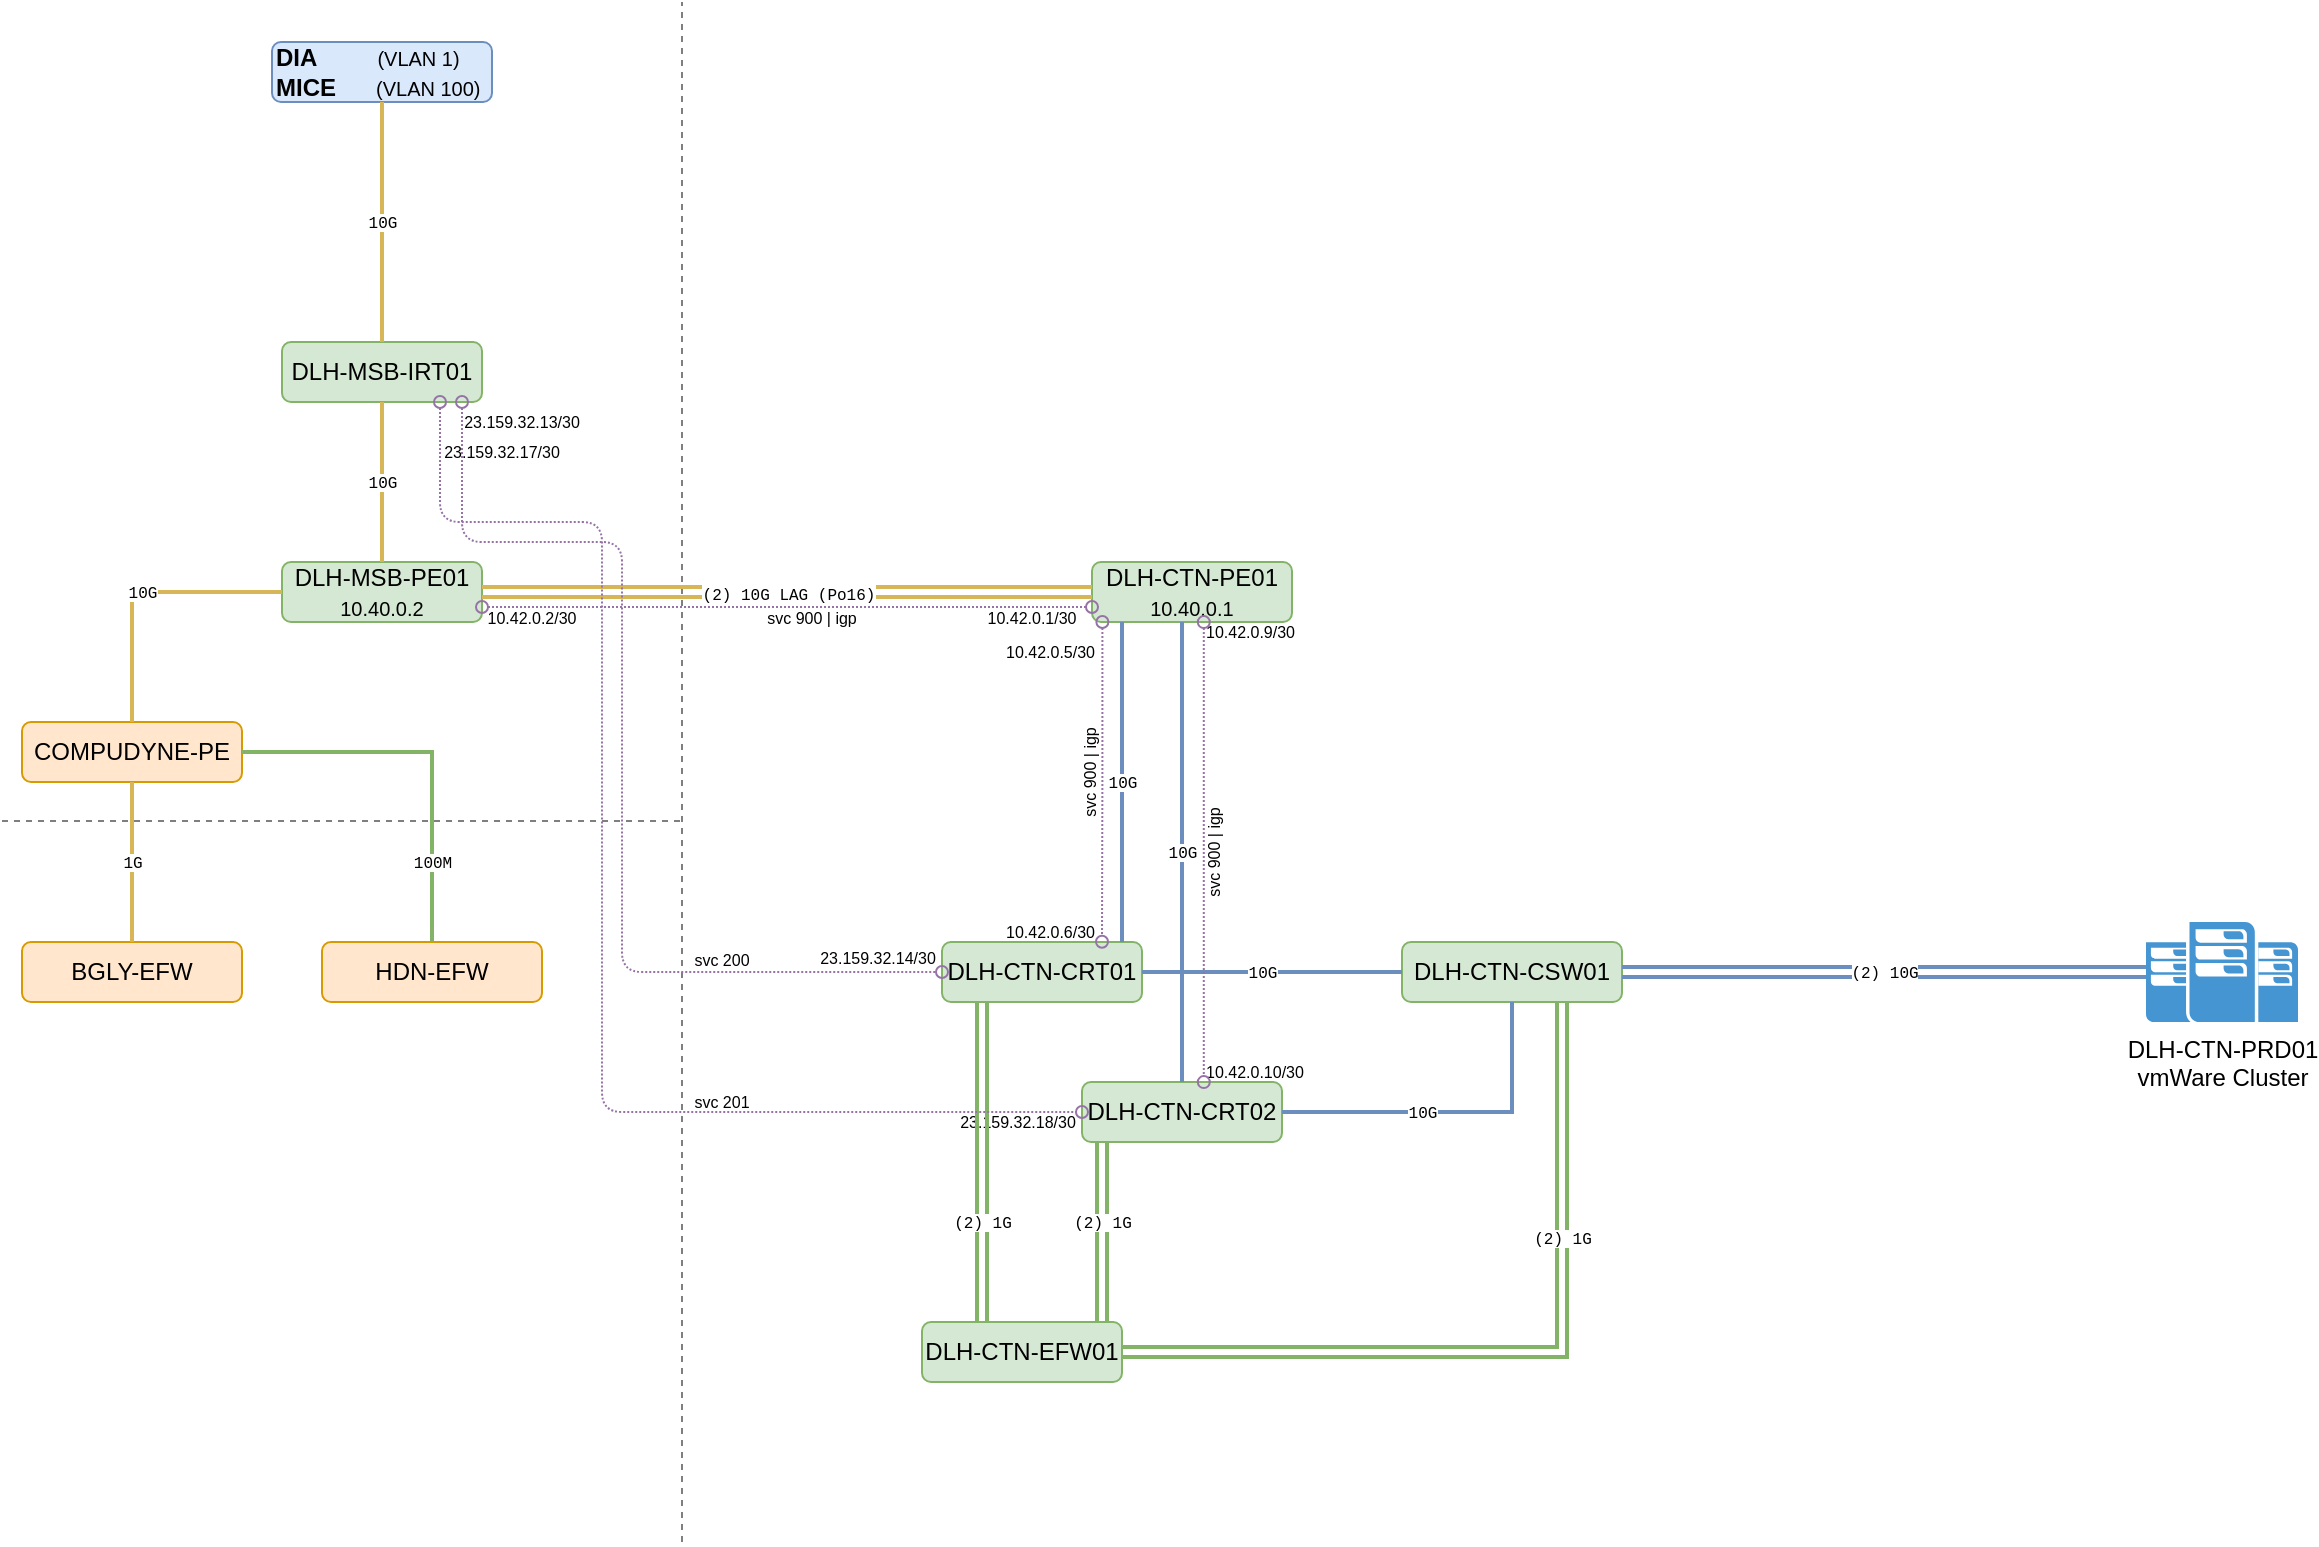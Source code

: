 <mxfile version="12.9.6" type="github">
  <diagram id="_wZCIX21bVTnccCvDHll" name="duluth network">
    <mxGraphModel dx="446" dy="454" grid="1" gridSize="10" guides="1" tooltips="1" connect="1" arrows="1" fold="1" page="1" pageScale="1" pageWidth="850" pageHeight="1100" math="0" shadow="0">
      <root>
        <mxCell id="0" />
        <mxCell id="1" parent="0" />
        <mxCell id="kESvJMbOoLiE9TMQdQq1-1" value="DLH-MSB-IRT01" style="rounded=1;whiteSpace=wrap;html=1;fillColor=#d5e8d4;strokeColor=#82b366;" parent="1" vertex="1">
          <mxGeometry x="160" y="200" width="100" height="30" as="geometry" />
        </mxCell>
        <mxCell id="kESvJMbOoLiE9TMQdQq1-5" value="&lt;b&gt;DIA&lt;/b&gt;&amp;nbsp; &amp;nbsp; &amp;nbsp; &amp;nbsp; &amp;nbsp;&lt;font style=&quot;font-size: 10px&quot;&gt;(VLAN 1)&lt;/font&gt;&lt;br&gt;&lt;b&gt;MICE&lt;/b&gt;&amp;nbsp; &amp;nbsp; &amp;nbsp; &lt;font style=&quot;font-size: 10px&quot;&gt;(VLAN 100)&lt;/font&gt;" style="rounded=1;whiteSpace=wrap;html=1;align=left;fillColor=#dae8fc;strokeColor=#6c8ebf;" parent="1" vertex="1">
          <mxGeometry x="155" y="50" width="110" height="30" as="geometry" />
        </mxCell>
        <mxCell id="kESvJMbOoLiE9TMQdQq1-2" value="DLH-MSB-PE01&lt;br&gt;&lt;font style=&quot;font-size: 10px&quot;&gt;10.40.0.2&lt;/font&gt;" style="rounded=1;whiteSpace=wrap;html=1;fillColor=#d5e8d4;strokeColor=#82b366;" parent="1" vertex="1">
          <mxGeometry x="160" y="310" width="100" height="30" as="geometry" />
        </mxCell>
        <mxCell id="kESvJMbOoLiE9TMQdQq1-13" value="DLH-CTN-PE01&lt;br&gt;&lt;font style=&quot;font-size: 10px&quot;&gt;10.40.0.1&lt;/font&gt;" style="rounded=1;whiteSpace=wrap;html=1;fillColor=#d5e8d4;strokeColor=#82b366;" parent="1" vertex="1">
          <mxGeometry x="565" y="310" width="100" height="30" as="geometry" />
        </mxCell>
        <mxCell id="kESvJMbOoLiE9TMQdQq1-17" value="DLH-CTN-CRT02" style="rounded=1;whiteSpace=wrap;html=1;fillColor=#d5e8d4;strokeColor=#82b366;" parent="1" vertex="1">
          <mxGeometry x="560" y="570" width="100" height="30" as="geometry" />
        </mxCell>
        <mxCell id="kESvJMbOoLiE9TMQdQq1-15" value="DLH-CTN-CRT01" style="rounded=1;whiteSpace=wrap;html=1;fillColor=#d5e8d4;strokeColor=#82b366;" parent="1" vertex="1">
          <mxGeometry x="490" y="500" width="100" height="30" as="geometry" />
        </mxCell>
        <mxCell id="kESvJMbOoLiE9TMQdQq1-7" value="COMPUDYNE-PE" style="rounded=1;whiteSpace=wrap;html=1;fillColor=#ffe6cc;strokeColor=#d79b00;" parent="1" vertex="1">
          <mxGeometry x="30" y="390" width="110" height="30" as="geometry" />
        </mxCell>
        <mxCell id="kESvJMbOoLiE9TMQdQq1-11" value="HDN-EFW" style="rounded=1;whiteSpace=wrap;html=1;fillColor=#ffe6cc;strokeColor=#d79b00;" parent="1" vertex="1">
          <mxGeometry x="180" y="500" width="110" height="30" as="geometry" />
        </mxCell>
        <mxCell id="kESvJMbOoLiE9TMQdQq1-9" value="BGLY-EFW" style="rounded=1;whiteSpace=wrap;html=1;fillColor=#ffe6cc;strokeColor=#d79b00;" parent="1" vertex="1">
          <mxGeometry x="30" y="500" width="110" height="30" as="geometry" />
        </mxCell>
        <mxCell id="kESvJMbOoLiE9TMQdQq1-20" value="DLH-CTN-CSW01" style="rounded=1;whiteSpace=wrap;html=1;fillColor=#d5e8d4;strokeColor=#82b366;" parent="1" vertex="1">
          <mxGeometry x="720" y="500" width="110" height="30" as="geometry" />
        </mxCell>
        <mxCell id="kESvJMbOoLiE9TMQdQq1-26" value="DLH-CTN-EFW01" style="rounded=1;whiteSpace=wrap;html=1;fillColor=#d5e8d4;strokeColor=#82b366;" parent="1" vertex="1">
          <mxGeometry x="480" y="690" width="100" height="30" as="geometry" />
        </mxCell>
        <mxCell id="kESvJMbOoLiE9TMQdQq1-29" value="DLH-CTN-PRD01&lt;br&gt;vmWare Cluster" style="pointerEvents=1;shadow=0;dashed=0;html=1;strokeColor=none;fillColor=#4495D1;labelPosition=center;verticalLabelPosition=bottom;verticalAlign=top;align=center;outlineConnect=0;shape=mxgraph.veeam.data_center;" parent="1" vertex="1">
          <mxGeometry x="1092" y="490" width="76" height="50" as="geometry" />
        </mxCell>
        <mxCell id="kESvJMbOoLiE9TMQdQq1-31" value="" style="endArrow=none;dashed=1;html=1;strokeWidth=1;opacity=50;" parent="1" edge="1">
          <mxGeometry width="50" height="50" relative="1" as="geometry">
            <mxPoint x="360" y="800" as="sourcePoint" />
            <mxPoint x="360" y="30" as="targetPoint" />
          </mxGeometry>
        </mxCell>
        <mxCell id="kESvJMbOoLiE9TMQdQq1-32" value="" style="endArrow=none;dashed=1;html=1;strokeWidth=1;opacity=50;" parent="1" edge="1">
          <mxGeometry width="50" height="50" relative="1" as="geometry">
            <mxPoint x="20" y="439.5" as="sourcePoint" />
            <mxPoint x="360" y="439.5" as="targetPoint" />
          </mxGeometry>
        </mxCell>
        <mxCell id="Kl6SVJsnWVhjvLM3U9N9-1" value="svc 200" style="text;html=1;strokeColor=none;fillColor=none;align=center;verticalAlign=middle;whiteSpace=wrap;rounded=0;comic=1;fontSize=8;" vertex="1" parent="1">
          <mxGeometry x="350" y="504" width="60" height="10" as="geometry" />
        </mxCell>
        <mxCell id="Kl6SVJsnWVhjvLM3U9N9-2" value="svc 201" style="text;html=1;strokeColor=none;fillColor=none;align=center;verticalAlign=middle;whiteSpace=wrap;rounded=0;comic=1;fontSize=8;" vertex="1" parent="1">
          <mxGeometry x="350" y="575" width="60" height="10" as="geometry" />
        </mxCell>
        <mxCell id="Kl6SVJsnWVhjvLM3U9N9-3" value="23.159.32.17/30" style="text;html=1;strokeColor=none;fillColor=none;align=center;verticalAlign=middle;whiteSpace=wrap;rounded=0;comic=1;fontSize=8;" vertex="1" parent="1">
          <mxGeometry x="240" y="250" width="60" height="10" as="geometry" />
        </mxCell>
        <mxCell id="Kl6SVJsnWVhjvLM3U9N9-5" value="23.159.32.18/30" style="text;html=1;strokeColor=none;fillColor=none;align=center;verticalAlign=middle;whiteSpace=wrap;rounded=0;comic=1;fontSize=8;" vertex="1" parent="1">
          <mxGeometry x="498" y="585" width="60" height="10" as="geometry" />
        </mxCell>
        <mxCell id="kESvJMbOoLiE9TMQdQq1-36" value="L2" parent="0" />
        <mxCell id="kESvJMbOoLiE9TMQdQq1-49" value="&lt;font face=&quot;Courier New&quot; style=&quot;font-size: 8px;&quot;&gt;(2) 1G&lt;/font&gt;" style="edgeStyle=orthogonalEdgeStyle;rounded=0;orthogonalLoop=1;jettySize=auto;html=1;endArrow=none;endFill=0;strokeWidth=2;fillColor=#d5e8d4;strokeColor=#82b366;shape=link;spacing=2;fontSize=8;" parent="kESvJMbOoLiE9TMQdQq1-36" source="kESvJMbOoLiE9TMQdQq1-15" target="kESvJMbOoLiE9TMQdQq1-26" edge="1">
          <mxGeometry x="0.5" y="-10" relative="1" as="geometry">
            <mxPoint x="529.31" y="680" as="targetPoint" />
            <mxPoint x="529.31" y="590" as="sourcePoint" />
            <Array as="points">
              <mxPoint x="510" y="650" />
              <mxPoint x="510" y="650" />
            </Array>
            <mxPoint x="10" y="-10" as="offset" />
          </mxGeometry>
        </mxCell>
        <mxCell id="kESvJMbOoLiE9TMQdQq1-6" value="&lt;font face=&quot;Courier New&quot; style=&quot;font-size: 8px;&quot;&gt;10G&lt;/font&gt;" style="rounded=0;orthogonalLoop=1;jettySize=auto;html=1;endArrow=none;endFill=0;strokeWidth=2;fillColor=#fff2cc;strokeColor=#d6b656;fontSize=8;" parent="kESvJMbOoLiE9TMQdQq1-36" source="kESvJMbOoLiE9TMQdQq1-1" target="kESvJMbOoLiE9TMQdQq1-5" edge="1">
          <mxGeometry relative="1" as="geometry" />
        </mxCell>
        <mxCell id="kESvJMbOoLiE9TMQdQq1-3" value="&lt;font face=&quot;Courier New&quot; style=&quot;font-size: 8px;&quot;&gt;10G&lt;/font&gt;" style="edgeStyle=orthogonalEdgeStyle;rounded=0;orthogonalLoop=1;jettySize=auto;html=1;endArrow=none;endFill=0;fillColor=#fff2cc;strokeColor=#d6b656;strokeWidth=2;fontSize=8;" parent="kESvJMbOoLiE9TMQdQq1-36" source="kESvJMbOoLiE9TMQdQq1-1" target="kESvJMbOoLiE9TMQdQq1-2" edge="1">
          <mxGeometry relative="1" as="geometry" />
        </mxCell>
        <mxCell id="kESvJMbOoLiE9TMQdQq1-8" value="&lt;font face=&quot;Courier New&quot; style=&quot;font-size: 8px;&quot;&gt;10G&lt;/font&gt;" style="edgeStyle=orthogonalEdgeStyle;rounded=0;orthogonalLoop=1;jettySize=auto;html=1;endArrow=none;endFill=0;strokeWidth=2;fillColor=#fff2cc;strokeColor=#d6b656;fontSize=8;" parent="kESvJMbOoLiE9TMQdQq1-36" source="kESvJMbOoLiE9TMQdQq1-2" target="kESvJMbOoLiE9TMQdQq1-7" edge="1">
          <mxGeometry relative="1" as="geometry" />
        </mxCell>
        <mxCell id="kESvJMbOoLiE9TMQdQq1-10" value="&lt;font face=&quot;Courier New&quot; style=&quot;font-size: 8px;&quot;&gt;1G&lt;/font&gt;" style="edgeStyle=orthogonalEdgeStyle;rounded=0;orthogonalLoop=1;jettySize=auto;html=1;endArrow=none;endFill=0;strokeWidth=2;fillColor=#fff2cc;strokeColor=#d6b656;fontSize=8;" parent="kESvJMbOoLiE9TMQdQq1-36" source="kESvJMbOoLiE9TMQdQq1-7" target="kESvJMbOoLiE9TMQdQq1-9" edge="1">
          <mxGeometry relative="1" as="geometry" />
        </mxCell>
        <mxCell id="kESvJMbOoLiE9TMQdQq1-12" value="&lt;font face=&quot;Courier New&quot; style=&quot;font-size: 8px;&quot;&gt;100M&lt;/font&gt;" style="edgeStyle=orthogonalEdgeStyle;rounded=0;orthogonalLoop=1;jettySize=auto;html=1;endArrow=none;endFill=0;strokeWidth=2;fillColor=#d5e8d4;strokeColor=#82b366;fontSize=8;" parent="kESvJMbOoLiE9TMQdQq1-36" source="kESvJMbOoLiE9TMQdQq1-7" target="kESvJMbOoLiE9TMQdQq1-11" edge="1">
          <mxGeometry x="0.579" relative="1" as="geometry">
            <mxPoint as="offset" />
          </mxGeometry>
        </mxCell>
        <mxCell id="kESvJMbOoLiE9TMQdQq1-19" value="&lt;font face=&quot;Courier New&quot; style=&quot;font-size: 8px&quot;&gt;(2) 10G LAG (Po16)&lt;/font&gt;" style="edgeStyle=orthogonalEdgeStyle;rounded=0;orthogonalLoop=1;jettySize=auto;html=1;endArrow=none;endFill=0;strokeWidth=2;fillColor=#fff2cc;strokeColor=#d6b656;shape=link;" parent="kESvJMbOoLiE9TMQdQq1-36" source="kESvJMbOoLiE9TMQdQq1-2" target="kESvJMbOoLiE9TMQdQq1-13" edge="1">
          <mxGeometry relative="1" as="geometry">
            <mxPoint x="260" y="324.5" as="sourcePoint" />
            <mxPoint x="580" y="324.5" as="targetPoint" />
          </mxGeometry>
        </mxCell>
        <mxCell id="kESvJMbOoLiE9TMQdQq1-16" value="&lt;font face=&quot;Courier New&quot; style=&quot;font-size: 8px;&quot;&gt;10G&lt;/font&gt;" style="edgeStyle=orthogonalEdgeStyle;rounded=0;orthogonalLoop=1;jettySize=auto;html=1;endArrow=none;endFill=0;strokeWidth=2;fillColor=#dae8fc;strokeColor=#6c8ebf;fontSize=8;" parent="kESvJMbOoLiE9TMQdQq1-36" source="kESvJMbOoLiE9TMQdQq1-13" target="kESvJMbOoLiE9TMQdQq1-15" edge="1">
          <mxGeometry relative="1" as="geometry">
            <Array as="points">
              <mxPoint x="580" y="390" />
              <mxPoint x="580" y="390" />
            </Array>
          </mxGeometry>
        </mxCell>
        <mxCell id="kESvJMbOoLiE9TMQdQq1-18" value="&lt;font face=&quot;Courier New&quot; style=&quot;font-size: 8px;&quot;&gt;10G&lt;/font&gt;" style="edgeStyle=orthogonalEdgeStyle;rounded=0;orthogonalLoop=1;jettySize=auto;html=1;endArrow=none;endFill=0;strokeWidth=2;fillColor=#dae8fc;strokeColor=#6c8ebf;fontSize=8;" parent="kESvJMbOoLiE9TMQdQq1-36" source="kESvJMbOoLiE9TMQdQq1-13" target="kESvJMbOoLiE9TMQdQq1-17" edge="1">
          <mxGeometry relative="1" as="geometry">
            <Array as="points">
              <mxPoint x="610" y="380" />
              <mxPoint x="610" y="380" />
            </Array>
          </mxGeometry>
        </mxCell>
        <mxCell id="kESvJMbOoLiE9TMQdQq1-22" value="&lt;font face=&quot;Courier New&quot; style=&quot;font-size: 8px;&quot;&gt;10G&lt;/font&gt;" style="edgeStyle=orthogonalEdgeStyle;rounded=0;orthogonalLoop=1;jettySize=auto;html=1;endArrow=none;endFill=0;strokeWidth=2;fillColor=#dae8fc;strokeColor=#6c8ebf;fontSize=8;" parent="kESvJMbOoLiE9TMQdQq1-36" source="kESvJMbOoLiE9TMQdQq1-17" target="kESvJMbOoLiE9TMQdQq1-20" edge="1">
          <mxGeometry x="-0.177" relative="1" as="geometry">
            <mxPoint x="720" y="590" as="sourcePoint" />
            <mxPoint as="offset" />
          </mxGeometry>
        </mxCell>
        <mxCell id="kESvJMbOoLiE9TMQdQq1-21" value="&lt;font face=&quot;Courier New&quot; style=&quot;font-size: 8px;&quot;&gt;10G&lt;/font&gt;" style="edgeStyle=orthogonalEdgeStyle;rounded=0;orthogonalLoop=1;jettySize=auto;html=1;endArrow=none;endFill=0;strokeWidth=2;fillColor=#dae8fc;strokeColor=#6c8ebf;fontSize=8;" parent="kESvJMbOoLiE9TMQdQq1-36" source="kESvJMbOoLiE9TMQdQq1-15" target="kESvJMbOoLiE9TMQdQq1-20" edge="1">
          <mxGeometry x="-0.077" relative="1" as="geometry">
            <mxPoint x="510" y="440" as="sourcePoint" />
            <mxPoint x="680" y="540" as="targetPoint" />
            <mxPoint as="offset" />
          </mxGeometry>
        </mxCell>
        <mxCell id="kESvJMbOoLiE9TMQdQq1-27" value="&lt;font face=&quot;Courier New&quot; style=&quot;font-size: 8px;&quot;&gt;(2) 10G&lt;/font&gt;" style="edgeStyle=orthogonalEdgeStyle;rounded=0;orthogonalLoop=1;jettySize=auto;html=1;endArrow=none;endFill=0;strokeWidth=2;fillColor=#dae8fc;strokeColor=#6c8ebf;shape=link;fontSize=8;" parent="kESvJMbOoLiE9TMQdQq1-36" source="kESvJMbOoLiE9TMQdQq1-20" target="kESvJMbOoLiE9TMQdQq1-29" edge="1">
          <mxGeometry relative="1" as="geometry">
            <mxPoint x="805" y="440" as="targetPoint" />
          </mxGeometry>
        </mxCell>
        <mxCell id="kESvJMbOoLiE9TMQdQq1-30" value="&lt;font face=&quot;Courier New&quot; style=&quot;font-size: 8px;&quot;&gt;(2) 1G&lt;/font&gt;" style="edgeStyle=orthogonalEdgeStyle;rounded=0;orthogonalLoop=1;jettySize=auto;html=1;endArrow=none;endFill=0;strokeWidth=2;fillColor=#d5e8d4;strokeColor=#82b366;shape=link;fontSize=8;" parent="kESvJMbOoLiE9TMQdQq1-36" source="kESvJMbOoLiE9TMQdQq1-26" target="kESvJMbOoLiE9TMQdQq1-20" edge="1">
          <mxGeometry x="0.402" relative="1" as="geometry">
            <Array as="points">
              <mxPoint x="800" y="705" />
            </Array>
            <mxPoint as="offset" />
          </mxGeometry>
        </mxCell>
        <mxCell id="kESvJMbOoLiE9TMQdQq1-24" value="&lt;font face=&quot;Courier New&quot; style=&quot;font-size: 8px;&quot;&gt;(2) 1G&lt;/font&gt;" style="edgeStyle=orthogonalEdgeStyle;rounded=0;orthogonalLoop=1;jettySize=auto;html=1;endArrow=none;endFill=0;strokeWidth=2;fillColor=#d5e8d4;strokeColor=#82b366;shape=link;spacing=2;fontSize=8;" parent="kESvJMbOoLiE9TMQdQq1-36" source="kESvJMbOoLiE9TMQdQq1-17" target="kESvJMbOoLiE9TMQdQq1-26" edge="1">
          <mxGeometry x="0.556" y="-30" relative="1" as="geometry">
            <mxPoint x="865" y="430" as="targetPoint" />
            <Array as="points">
              <mxPoint x="570" y="670" />
              <mxPoint x="570" y="670" />
            </Array>
            <mxPoint x="30" y="-30" as="offset" />
          </mxGeometry>
        </mxCell>
        <mxCell id="kESvJMbOoLiE9TMQdQq1-37" value="L3" parent="0" />
        <mxCell id="kESvJMbOoLiE9TMQdQq1-35" style="edgeStyle=orthogonalEdgeStyle;rounded=1;comic=0;jumpStyle=none;jumpSize=6;orthogonalLoop=1;jettySize=auto;html=1;dashed=1;dashPattern=1 1;startArrow=oval;startFill=0;sourcePerimeterSpacing=5;endArrow=oval;endFill=0;strokeWidth=1;exitX=1;exitY=0.75;exitDx=0;exitDy=0;entryX=0;entryY=0.75;entryDx=0;entryDy=0;fillColor=#e1d5e7;strokeColor=#9673a6;" parent="kESvJMbOoLiE9TMQdQq1-37" source="kESvJMbOoLiE9TMQdQq1-2" target="kESvJMbOoLiE9TMQdQq1-13" edge="1">
          <mxGeometry relative="1" as="geometry">
            <Array as="points">
              <mxPoint x="350" y="333" />
              <mxPoint x="350" y="333" />
            </Array>
          </mxGeometry>
        </mxCell>
        <mxCell id="kESvJMbOoLiE9TMQdQq1-39" value="10.42.0.1/30" style="text;html=1;strokeColor=none;fillColor=none;align=center;verticalAlign=middle;whiteSpace=wrap;rounded=0;comic=1;fontSize=8;" parent="kESvJMbOoLiE9TMQdQq1-37" vertex="1">
          <mxGeometry x="510" y="333" width="50" height="10" as="geometry" />
        </mxCell>
        <mxCell id="kESvJMbOoLiE9TMQdQq1-40" value="10.42.0.2/30" style="text;html=1;strokeColor=none;fillColor=none;align=center;verticalAlign=middle;whiteSpace=wrap;rounded=0;comic=1;fontSize=8;" parent="kESvJMbOoLiE9TMQdQq1-37" vertex="1">
          <mxGeometry x="260" y="333" width="50" height="10" as="geometry" />
        </mxCell>
        <mxCell id="kESvJMbOoLiE9TMQdQq1-41" value="svc 900 | igp" style="text;html=1;strokeColor=none;fillColor=none;align=center;verticalAlign=middle;whiteSpace=wrap;rounded=0;comic=1;fontSize=8;" parent="kESvJMbOoLiE9TMQdQq1-37" vertex="1">
          <mxGeometry x="395" y="333" width="60" height="10" as="geometry" />
        </mxCell>
        <mxCell id="kESvJMbOoLiE9TMQdQq1-46" value="10.42.0.5/30" style="text;html=1;strokeColor=none;fillColor=none;align=left;verticalAlign=middle;whiteSpace=wrap;rounded=0;comic=1;fontSize=8;" parent="kESvJMbOoLiE9TMQdQq1-37" vertex="1">
          <mxGeometry x="520" y="350" width="50" height="10" as="geometry" />
        </mxCell>
        <mxCell id="kESvJMbOoLiE9TMQdQq1-48" value="10.42.0.9/30" style="text;html=1;strokeColor=none;fillColor=none;align=left;verticalAlign=middle;whiteSpace=wrap;rounded=0;comic=1;fontSize=8;" parent="kESvJMbOoLiE9TMQdQq1-37" vertex="1">
          <mxGeometry x="620" y="340" width="49" height="9" as="geometry" />
        </mxCell>
        <mxCell id="kESvJMbOoLiE9TMQdQq1-43" value="10.42.0.6/30" style="text;html=1;strokeColor=none;fillColor=none;align=left;verticalAlign=middle;whiteSpace=wrap;rounded=0;comic=1;fontSize=8;" parent="kESvJMbOoLiE9TMQdQq1-37" vertex="1">
          <mxGeometry x="520" y="490" width="50" height="10" as="geometry" />
        </mxCell>
        <mxCell id="kESvJMbOoLiE9TMQdQq1-47" value="10.42.0.10/30" style="text;html=1;strokeColor=none;fillColor=none;align=left;verticalAlign=middle;whiteSpace=wrap;rounded=0;comic=1;fontSize=8;" parent="kESvJMbOoLiE9TMQdQq1-37" vertex="1">
          <mxGeometry x="620" y="560" width="50" height="10" as="geometry" />
        </mxCell>
        <mxCell id="X_rIFtFeMd0tIJMBMbQ9-3" style="edgeStyle=orthogonalEdgeStyle;rounded=1;comic=0;jumpStyle=none;jumpSize=6;orthogonalLoop=1;jettySize=auto;html=1;dashed=1;dashPattern=1 1;startArrow=oval;startFill=0;sourcePerimeterSpacing=5;endArrow=oval;endFill=0;strokeWidth=1;fillColor=#e1d5e7;strokeColor=#9673a6;entryX=0.8;entryY=-0.005;entryDx=0;entryDy=0;entryPerimeter=0;exitX=0.052;exitY=0.999;exitDx=0;exitDy=0;exitPerimeter=0;" parent="kESvJMbOoLiE9TMQdQq1-37" source="kESvJMbOoLiE9TMQdQq1-13" target="kESvJMbOoLiE9TMQdQq1-15" edge="1">
          <mxGeometry relative="1" as="geometry">
            <mxPoint x="520" y="380" as="sourcePoint" />
            <mxPoint x="540" y="460" as="targetPoint" />
          </mxGeometry>
        </mxCell>
        <mxCell id="X_rIFtFeMd0tIJMBMbQ9-5" style="edgeStyle=orthogonalEdgeStyle;rounded=1;comic=0;jumpStyle=none;jumpSize=6;orthogonalLoop=1;jettySize=auto;html=1;dashed=1;dashPattern=1 1;startArrow=oval;startFill=0;sourcePerimeterSpacing=5;endArrow=oval;endFill=0;strokeWidth=1;fillColor=#e1d5e7;strokeColor=#9673a6;entryX=0.609;entryY=0.002;entryDx=0;entryDy=0;entryPerimeter=0;exitX=0.559;exitY=1.002;exitDx=0;exitDy=0;exitPerimeter=0;" parent="kESvJMbOoLiE9TMQdQq1-37" source="kESvJMbOoLiE9TMQdQq1-13" target="kESvJMbOoLiE9TMQdQq1-17" edge="1">
          <mxGeometry relative="1" as="geometry">
            <mxPoint x="640" y="360" as="sourcePoint" />
            <mxPoint x="664.5" y="530.0" as="targetPoint" />
          </mxGeometry>
        </mxCell>
        <mxCell id="X_rIFtFeMd0tIJMBMbQ9-1" value="23.159.32.13/30" style="text;html=1;strokeColor=none;fillColor=none;align=center;verticalAlign=middle;whiteSpace=wrap;rounded=0;comic=1;fontSize=8;" parent="kESvJMbOoLiE9TMQdQq1-37" vertex="1">
          <mxGeometry x="250" y="235" width="60" height="10" as="geometry" />
        </mxCell>
        <mxCell id="X_rIFtFeMd0tIJMBMbQ9-2" value="23.159.32.14/30" style="text;html=1;strokeColor=none;fillColor=none;align=center;verticalAlign=middle;whiteSpace=wrap;rounded=0;comic=1;fontSize=8;" parent="kESvJMbOoLiE9TMQdQq1-37" vertex="1">
          <mxGeometry x="428" y="503" width="60" height="10" as="geometry" />
        </mxCell>
        <mxCell id="X_rIFtFeMd0tIJMBMbQ9-8" value="svc 900 | igp" style="text;html=1;strokeColor=none;fillColor=none;align=center;verticalAlign=middle;whiteSpace=wrap;rounded=0;comic=1;fontSize=8;rotation=-90;" parent="kESvJMbOoLiE9TMQdQq1-37" vertex="1">
          <mxGeometry x="596" y="450" width="60" height="10" as="geometry" />
        </mxCell>
        <mxCell id="X_rIFtFeMd0tIJMBMbQ9-7" value="svc 900 | igp" style="text;html=1;strokeColor=none;fillColor=none;align=center;verticalAlign=middle;whiteSpace=wrap;rounded=0;comic=1;fontSize=8;rotation=-90;" parent="kESvJMbOoLiE9TMQdQq1-37" vertex="1">
          <mxGeometry x="534" y="410" width="60" height="10" as="geometry" />
        </mxCell>
        <mxCell id="kESvJMbOoLiE9TMQdQq1-38" value="EVC" parent="0" />
        <mxCell id="kESvJMbOoLiE9TMQdQq1-34" value="" style="endArrow=oval;dashed=1;html=1;strokeWidth=1;edgeStyle=orthogonalEdgeStyle;jumpSize=6;rounded=1;fillColor=#e1d5e7;strokeColor=#9673a6;dashPattern=1 1;startArrow=oval;startFill=0;endFill=0;jumpStyle=none;exitX=0.79;exitY=1;exitDx=0;exitDy=0;exitPerimeter=0;" parent="kESvJMbOoLiE9TMQdQq1-38" source="kESvJMbOoLiE9TMQdQq1-1" target="kESvJMbOoLiE9TMQdQq1-17" edge="1">
          <mxGeometry width="50" height="50" relative="1" as="geometry">
            <mxPoint x="260" y="260" as="sourcePoint" />
            <mxPoint x="530" y="610" as="targetPoint" />
            <Array as="points">
              <mxPoint x="239" y="290" />
              <mxPoint x="320" y="290" />
              <mxPoint x="320" y="585" />
            </Array>
          </mxGeometry>
        </mxCell>
        <mxCell id="kESvJMbOoLiE9TMQdQq1-33" value="" style="endArrow=oval;dashed=1;html=1;strokeWidth=1;edgeStyle=orthogonalEdgeStyle;jumpSize=6;rounded=1;entryX=0;entryY=0.5;entryDx=0;entryDy=0;fillColor=#e1d5e7;strokeColor=#9673a6;dashPattern=1 1;startArrow=oval;startFill=0;endFill=0;jumpStyle=none;" parent="kESvJMbOoLiE9TMQdQq1-38" target="kESvJMbOoLiE9TMQdQq1-15" edge="1">
          <mxGeometry width="50" height="50" relative="1" as="geometry">
            <mxPoint x="250" y="230" as="sourcePoint" />
            <mxPoint x="460" y="280" as="targetPoint" />
            <Array as="points">
              <mxPoint x="250" y="230" />
              <mxPoint x="250" y="300" />
              <mxPoint x="330" y="300" />
              <mxPoint x="330" y="515" />
            </Array>
          </mxGeometry>
        </mxCell>
      </root>
    </mxGraphModel>
  </diagram>
</mxfile>
